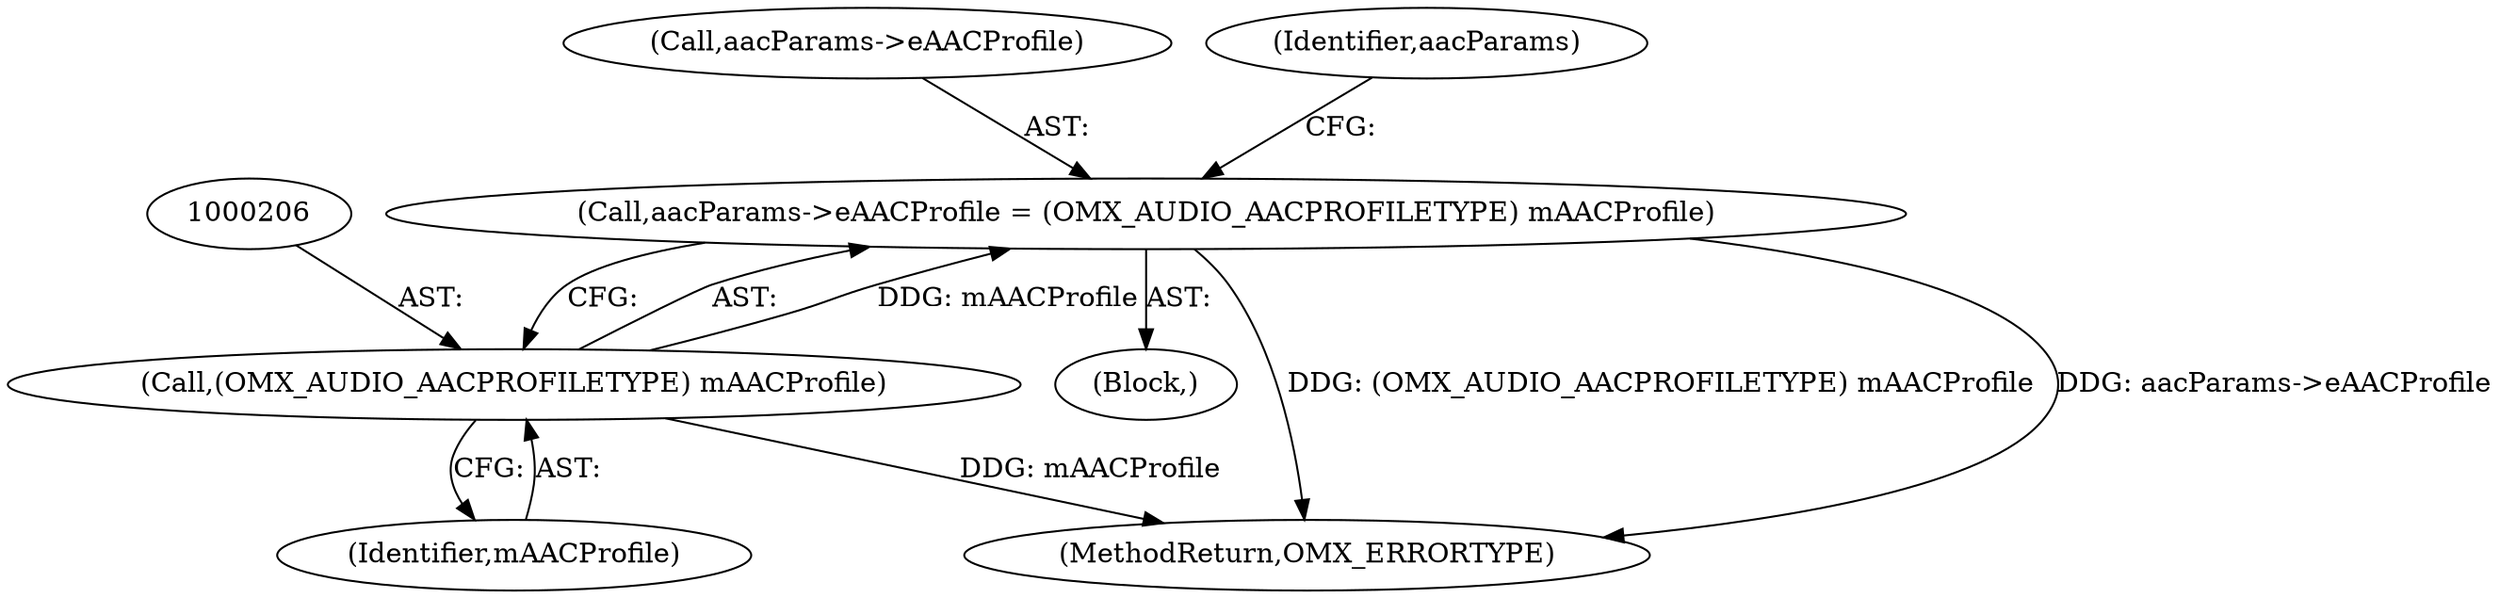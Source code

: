 digraph "0_Android_295c883fe3105b19bcd0f9e07d54c6b589fc5bff_4@pointer" {
"1000201" [label="(Call,aacParams->eAACProfile = (OMX_AUDIO_AACPROFILETYPE) mAACProfile)"];
"1000205" [label="(Call,(OMX_AUDIO_AACPROFILETYPE) mAACProfile)"];
"1000202" [label="(Call,aacParams->eAACProfile)"];
"1000158" [label="(Block,)"];
"1000201" [label="(Call,aacParams->eAACProfile = (OMX_AUDIO_AACPROFILETYPE) mAACProfile)"];
"1000382" [label="(MethodReturn,OMX_ERRORTYPE)"];
"1000205" [label="(Call,(OMX_AUDIO_AACPROFILETYPE) mAACProfile)"];
"1000210" [label="(Identifier,aacParams)"];
"1000207" [label="(Identifier,mAACProfile)"];
"1000201" -> "1000158"  [label="AST: "];
"1000201" -> "1000205"  [label="CFG: "];
"1000202" -> "1000201"  [label="AST: "];
"1000205" -> "1000201"  [label="AST: "];
"1000210" -> "1000201"  [label="CFG: "];
"1000201" -> "1000382"  [label="DDG: (OMX_AUDIO_AACPROFILETYPE) mAACProfile"];
"1000201" -> "1000382"  [label="DDG: aacParams->eAACProfile"];
"1000205" -> "1000201"  [label="DDG: mAACProfile"];
"1000205" -> "1000207"  [label="CFG: "];
"1000206" -> "1000205"  [label="AST: "];
"1000207" -> "1000205"  [label="AST: "];
"1000205" -> "1000382"  [label="DDG: mAACProfile"];
}
